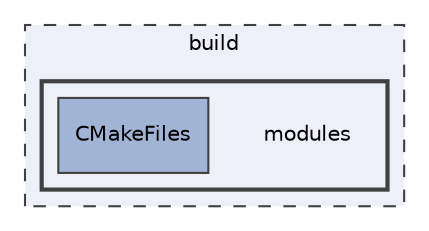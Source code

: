 digraph "build/modules"
{
 // LATEX_PDF_SIZE
  edge [fontname="Helvetica",fontsize="10",labelfontname="Helvetica",labelfontsize="10"];
  node [fontname="Helvetica",fontsize="10",shape=record];
  compound=true
  subgraph clusterdir_4fef79e7177ba769987a8da36c892c5f {
    graph [ bgcolor="#edf0f7", pencolor="grey25", style="filled,dashed,", label="build", fontname="Helvetica", fontsize="10", URL="dir_4fef79e7177ba769987a8da36c892c5f.html"]
  subgraph clusterdir_587cd7e785de0867f5b3392122b4ea11 {
    graph [ bgcolor="#edf0f7", pencolor="grey25", style="filled,bold,", label="", fontname="Helvetica", fontsize="10", URL="dir_587cd7e785de0867f5b3392122b4ea11.html"]
    dir_587cd7e785de0867f5b3392122b4ea11 [shape=plaintext, label="modules"];
  dir_30bba10133af119ab09cced3e241d7cc [shape=box, label="CMakeFiles", style="filled,", fillcolor="#a2b4d6", color="grey25", URL="dir_30bba10133af119ab09cced3e241d7cc.html"];
  }
  }
}

